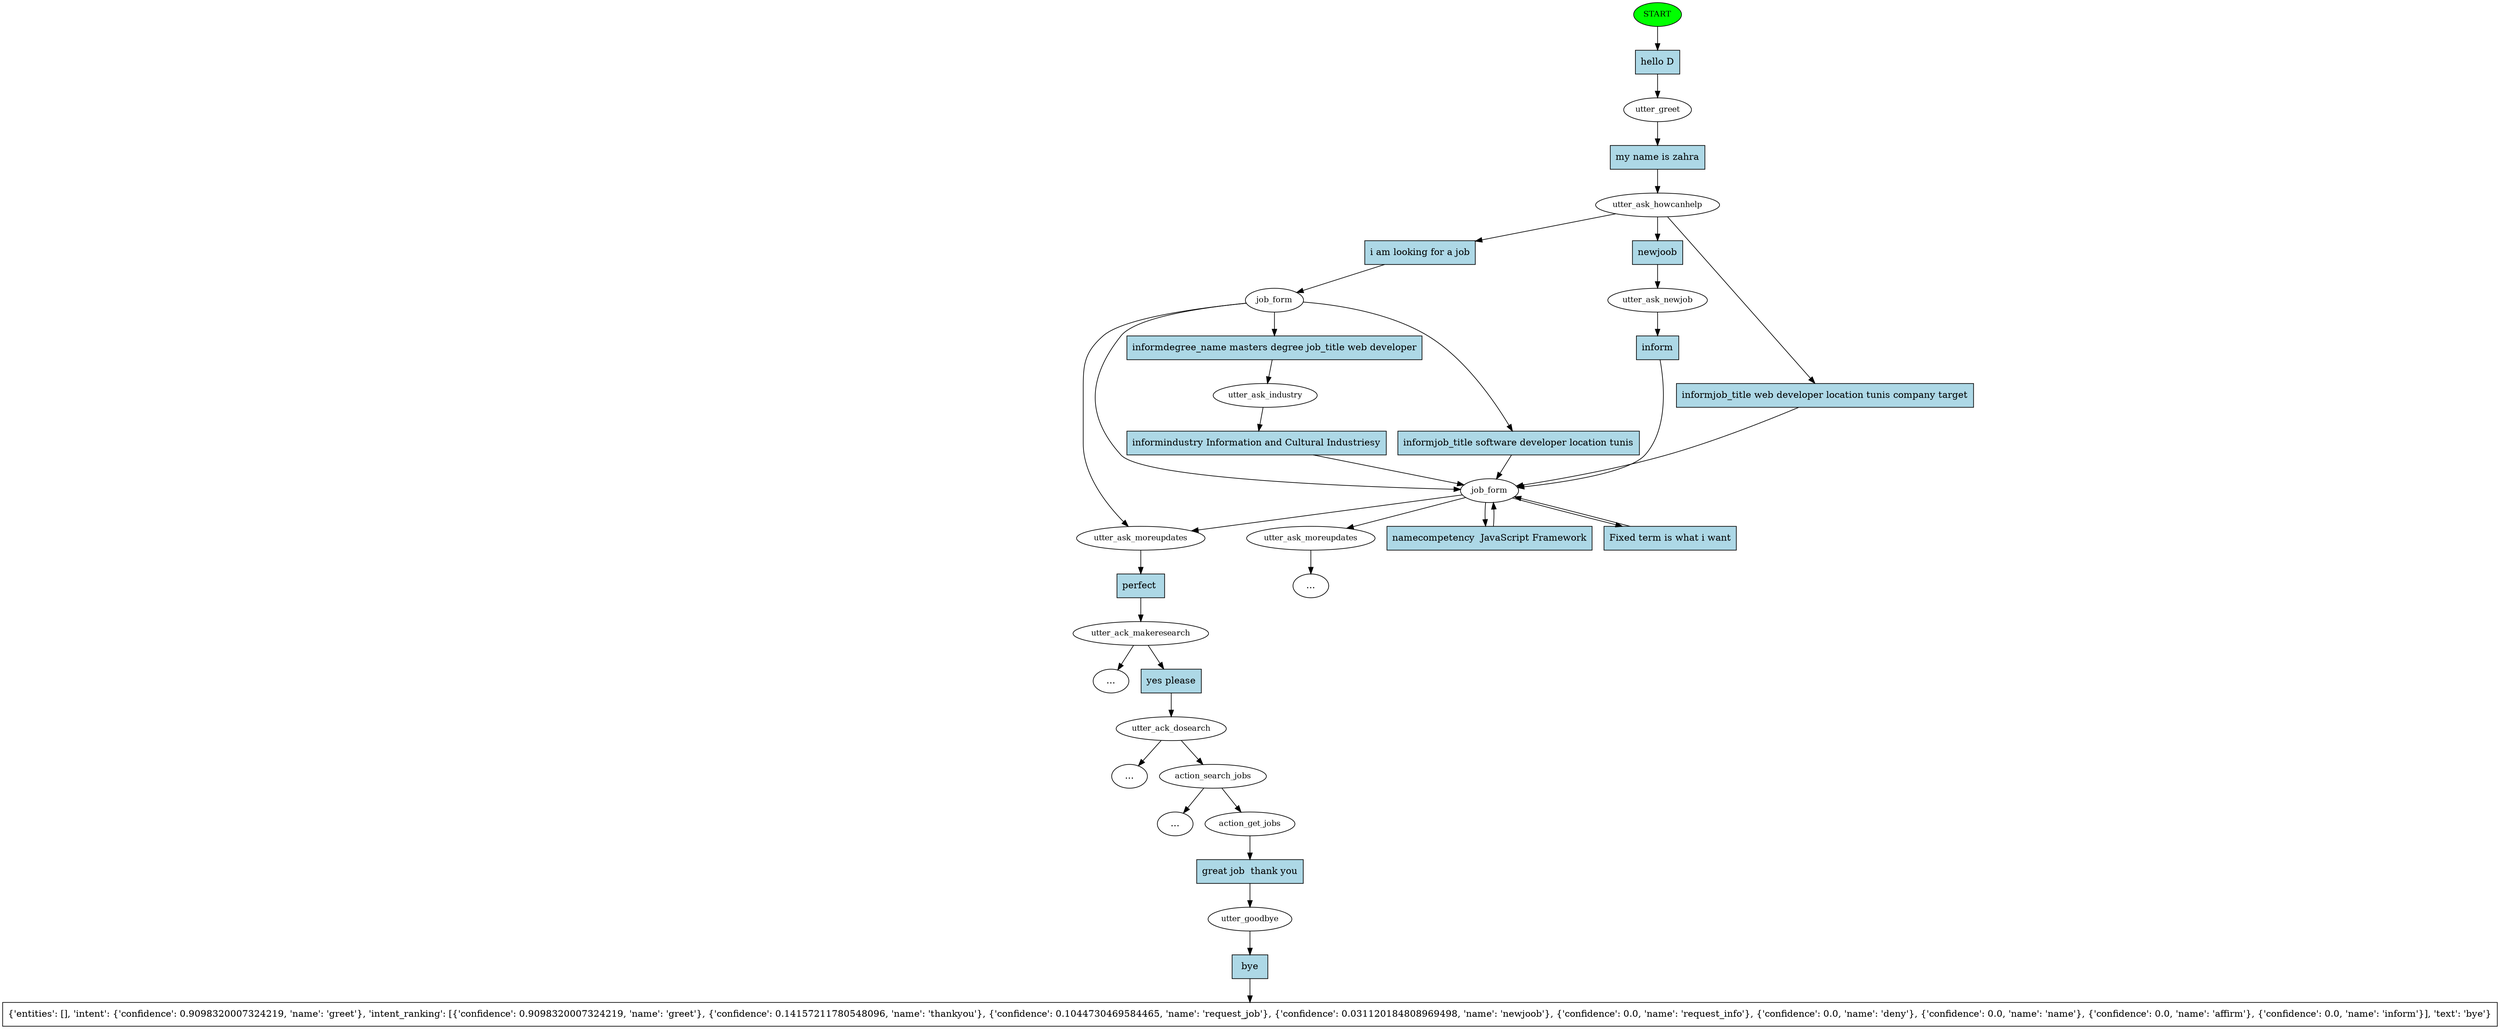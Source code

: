 digraph  {
0 [class="start active", fillcolor=green, fontsize=12, label=START, style=filled];
1 [class=active, fontsize=12, label=utter_greet];
2 [class=active, fontsize=12, label=utter_ask_howcanhelp];
3 [class=active, fontsize=12, label=job_form];
4 [class=active, fontsize=12, label=utter_ask_moreupdates];
5 [class=active, fontsize=12, label=utter_ack_makeresearch];
6 [class=active, fontsize=12, label=utter_ack_dosearch];
"-3" [class=ellipsis, label="..."];
10 [class="", fontsize=12, label=utter_ask_industry];
11 [class=active, fontsize=12, label=job_form];
16 [class="", fontsize=12, label=utter_ask_newjob];
18 [class="", fontsize=12, label=utter_ask_moreupdates];
26 [class=active, fontsize=12, label=action_search_jobs];
"-7" [class=ellipsis, label="..."];
"-8" [class=ellipsis, label="..."];
"-9" [class=ellipsis, label="..."];
59 [class=active, fontsize=12, label=action_get_jobs];
60 [class=active, fontsize=12, label=utter_goodbye];
61 [class="intent dashed active", label="{'entities': [], 'intent': {'confidence': 0.9098320007324219, 'name': 'greet'}, 'intent_ranking': [{'confidence': 0.9098320007324219, 'name': 'greet'}, {'confidence': 0.14157211780548096, 'name': 'thankyou'}, {'confidence': 0.1044730469584465, 'name': 'request_job'}, {'confidence': 0.031120184808969498, 'name': 'newjoob'}, {'confidence': 0.0, 'name': 'request_info'}, {'confidence': 0.0, 'name': 'deny'}, {'confidence': 0.0, 'name': 'name'}, {'confidence': 0.0, 'name': 'affirm'}, {'confidence': 0.0, 'name': 'inform'}], 'text': 'bye'}", shape=rect];
62 [class="intent active", fillcolor=lightblue, label="hello D", shape=rect, style=filled];
63 [class="intent active", fillcolor=lightblue, label="my name is zahra", shape=rect, style=filled];
64 [class="intent active", fillcolor=lightblue, label="i am looking for a job", shape=rect, style=filled];
65 [class=intent, fillcolor=lightblue, label=newjoob, shape=rect, style=filled];
66 [class=intent, fillcolor=lightblue, label="informjob_title web developer location tunis company target", shape=rect, style=filled];
67 [class=intent, fillcolor=lightblue, label="informdegree_name masters degree job_title web developer", shape=rect, style=filled];
68 [class=intent, fillcolor=lightblue, label="informjob_title software developer location tunis", shape=rect, style=filled];
69 [class="intent active", fillcolor=lightblue, label="perfect ", shape=rect, style=filled];
70 [class="intent active", fillcolor=lightblue, label="yes please", shape=rect, style=filled];
71 [class=intent, fillcolor=lightblue, label="informindustry Information and Cultural Industriesy", shape=rect, style=filled];
72 [class=intent, fillcolor=lightblue, label="namecompetency  JavaScript Framework", shape=rect, style=filled];
73 [class="intent active", fillcolor=lightblue, label="Fixed term is what i want", shape=rect, style=filled];
74 [class=intent, fillcolor=lightblue, label=inform, shape=rect, style=filled];
75 [class="intent active", fillcolor=lightblue, label="great job  thank you", shape=rect, style=filled];
76 [class="intent active", fillcolor=lightblue, label=bye, shape=rect, style=filled];
0 -> 62  [class=active, key=0];
1 -> 63  [class=active, key=0];
2 -> 64  [class=active, key=0];
2 -> 65  [class="", key=0];
2 -> 66  [class="", key=0];
3 -> 4  [class="", key=NONE, label=""];
3 -> 11  [class=active, key=NONE, label=""];
3 -> 67  [class="", key=0];
3 -> 68  [class="", key=0];
4 -> 69  [class=active, key=0];
5 -> "-7"  [class="", key=NONE, label=""];
5 -> 70  [class=active, key=0];
6 -> "-3"  [class="", key=NONE, label=""];
6 -> 26  [class=active, key=NONE, label=""];
10 -> 71  [class="", key=0];
11 -> 4  [class=active, key=NONE, label=""];
11 -> 18  [class="", key=NONE, label=""];
11 -> 72  [class="", key=0];
11 -> 73  [class=active, key=0];
16 -> 74  [class="", key=0];
18 -> "-9"  [class="", key=NONE, label=""];
26 -> "-8"  [class="", key=NONE, label=""];
26 -> 59  [class=active, key=NONE, label=""];
59 -> 75  [class=active, key=0];
60 -> 76  [class=active, key=0];
62 -> 1  [class=active, key=0];
63 -> 2  [class=active, key=0];
64 -> 3  [class=active, key=0];
65 -> 16  [class="", key=0];
66 -> 11  [class="", key=0];
67 -> 10  [class="", key=0];
68 -> 11  [class="", key=0];
69 -> 5  [class=active, key=0];
70 -> 6  [class=active, key=0];
71 -> 11  [class="", key=0];
72 -> 11  [class="", key=0];
73 -> 11  [class=active, key=0];
74 -> 11  [class="", key=0];
75 -> 60  [class=active, key=0];
76 -> 61  [class=active, key=0];
}
